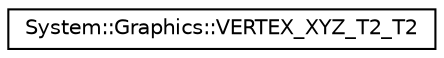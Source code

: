digraph G
{
  edge [fontname="Helvetica",fontsize="10",labelfontname="Helvetica",labelfontsize="10"];
  node [fontname="Helvetica",fontsize="10",shape=record];
  rankdir="LR";
  Node1 [label="System::Graphics::VERTEX_XYZ_T2_T2",height=0.2,width=0.4,color="black", fillcolor="white", style="filled",URL="$struct_system_1_1_graphics_1_1_v_e_r_t_e_x___x_y_z___t2___t2.html"];
}
